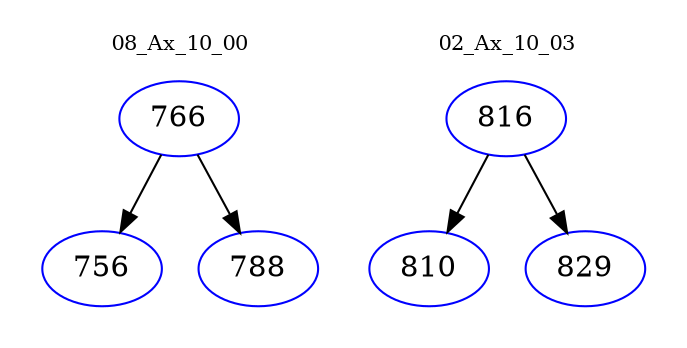 digraph{
subgraph cluster_0 {
color = white
label = "08_Ax_10_00";
fontsize=10;
T0_766 [label="766", color="blue"]
T0_766 -> T0_756 [color="black"]
T0_756 [label="756", color="blue"]
T0_766 -> T0_788 [color="black"]
T0_788 [label="788", color="blue"]
}
subgraph cluster_1 {
color = white
label = "02_Ax_10_03";
fontsize=10;
T1_816 [label="816", color="blue"]
T1_816 -> T1_810 [color="black"]
T1_810 [label="810", color="blue"]
T1_816 -> T1_829 [color="black"]
T1_829 [label="829", color="blue"]
}
}
